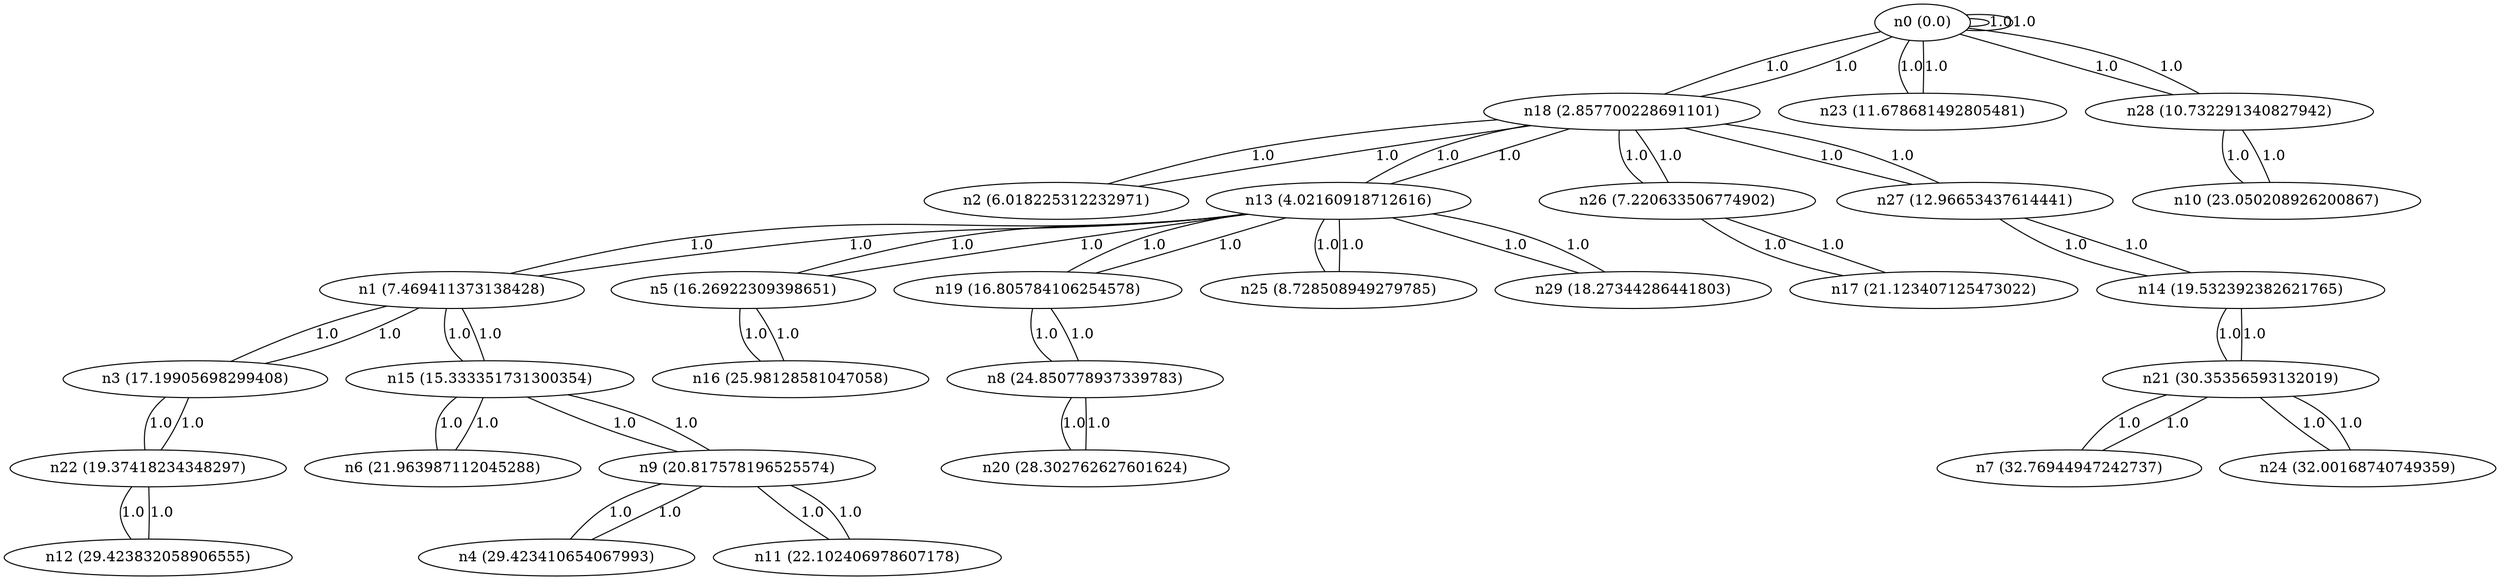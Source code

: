 graph {
n0 [label="n0 (0.0)"];
n1 [label="n1 (7.469411373138428)"];
n2 [label="n2 (6.018225312232971)"];
n3 [label="n3 (17.19905698299408)"];
n4 [label="n4 (29.423410654067993)"];
n5 [label="n5 (16.26922309398651)"];
n6 [label="n6 (21.963987112045288)"];
n7 [label="n7 (32.76944947242737)"];
n8 [label="n8 (24.850778937339783)"];
n9 [label="n9 (20.817578196525574)"];
n10 [label="n10 (23.050208926200867)"];
n11 [label="n11 (22.102406978607178)"];
n12 [label="n12 (29.423832058906555)"];
n13 [label="n13 (4.02160918712616)"];
n14 [label="n14 (19.532392382621765)"];
n15 [label="n15 (15.333351731300354)"];
n16 [label="n16 (25.98128581047058)"];
n17 [label="n17 (21.123407125473022)"];
n18 [label="n18 (2.857700228691101)"];
n19 [label="n19 (16.805784106254578)"];
n20 [label="n20 (28.302762627601624)"];
n21 [label="n21 (30.35356593132019)"];
n22 [label="n22 (19.37418234348297)"];
n23 [label="n23 (11.678681492805481)"];
n24 [label="n24 (32.00168740749359)"];
n25 [label="n25 (8.728508949279785)"];
n26 [label="n26 (7.220633506774902)"];
n27 [label="n27 (12.96653437614441)"];
n28 [label="n28 (10.732291340827942)"];
n29 [label="n29 (18.27344286441803)"];
n0 -- n18 [weight=1.0 label=1.0];
n0 -- n28 [weight=1.0 label=1.0];
n0 -- n0 [weight=1.0 label=1.0];
n0 -- n0 [weight=1.0 label=1.0];
n0 -- n23 [weight=1.0 label=1.0];
n1 -- n15 [weight=1.0 label=1.0];
n1 -- n13 [weight=1.0 label=1.0];
n1 -- n3 [weight=1.0 label=1.0];
n2 -- n18 [weight=1.0 label=1.0];
n3 -- n1 [weight=1.0 label=1.0];
n3 -- n22 [weight=1.0 label=1.0];
n4 -- n9 [weight=1.0 label=1.0];
n5 -- n16 [weight=1.0 label=1.0];
n5 -- n13 [weight=1.0 label=1.0];
n6 -- n15 [weight=1.0 label=1.0];
n7 -- n21 [weight=1.0 label=1.0];
n8 -- n20 [weight=1.0 label=1.0];
n8 -- n19 [weight=1.0 label=1.0];
n9 -- n4 [weight=1.0 label=1.0];
n9 -- n15 [weight=1.0 label=1.0];
n9 -- n11 [weight=1.0 label=1.0];
n10 -- n28 [weight=1.0 label=1.0];
n11 -- n9 [weight=1.0 label=1.0];
n12 -- n22 [weight=1.0 label=1.0];
n13 -- n5 [weight=1.0 label=1.0];
n13 -- n29 [weight=1.0 label=1.0];
n13 -- n1 [weight=1.0 label=1.0];
n13 -- n18 [weight=1.0 label=1.0];
n13 -- n25 [weight=1.0 label=1.0];
n13 -- n19 [weight=1.0 label=1.0];
n14 -- n21 [weight=1.0 label=1.0];
n14 -- n27 [weight=1.0 label=1.0];
n15 -- n9 [weight=1.0 label=1.0];
n15 -- n1 [weight=1.0 label=1.0];
n15 -- n6 [weight=1.0 label=1.0];
n16 -- n5 [weight=1.0 label=1.0];
n17 -- n26 [weight=1.0 label=1.0];
n18 -- n26 [weight=1.0 label=1.0];
n18 -- n0 [weight=1.0 label=1.0];
n18 -- n27 [weight=1.0 label=1.0];
n18 -- n2 [weight=1.0 label=1.0];
n18 -- n13 [weight=1.0 label=1.0];
n19 -- n13 [weight=1.0 label=1.0];
n19 -- n8 [weight=1.0 label=1.0];
n20 -- n8 [weight=1.0 label=1.0];
n21 -- n7 [weight=1.0 label=1.0];
n21 -- n14 [weight=1.0 label=1.0];
n21 -- n24 [weight=1.0 label=1.0];
n22 -- n3 [weight=1.0 label=1.0];
n22 -- n12 [weight=1.0 label=1.0];
n23 -- n0 [weight=1.0 label=1.0];
n24 -- n21 [weight=1.0 label=1.0];
n25 -- n13 [weight=1.0 label=1.0];
n26 -- n18 [weight=1.0 label=1.0];
n26 -- n17 [weight=1.0 label=1.0];
n27 -- n14 [weight=1.0 label=1.0];
n27 -- n18 [weight=1.0 label=1.0];
n28 -- n10 [weight=1.0 label=1.0];
n28 -- n0 [weight=1.0 label=1.0];
n29 -- n13 [weight=1.0 label=1.0];
}
